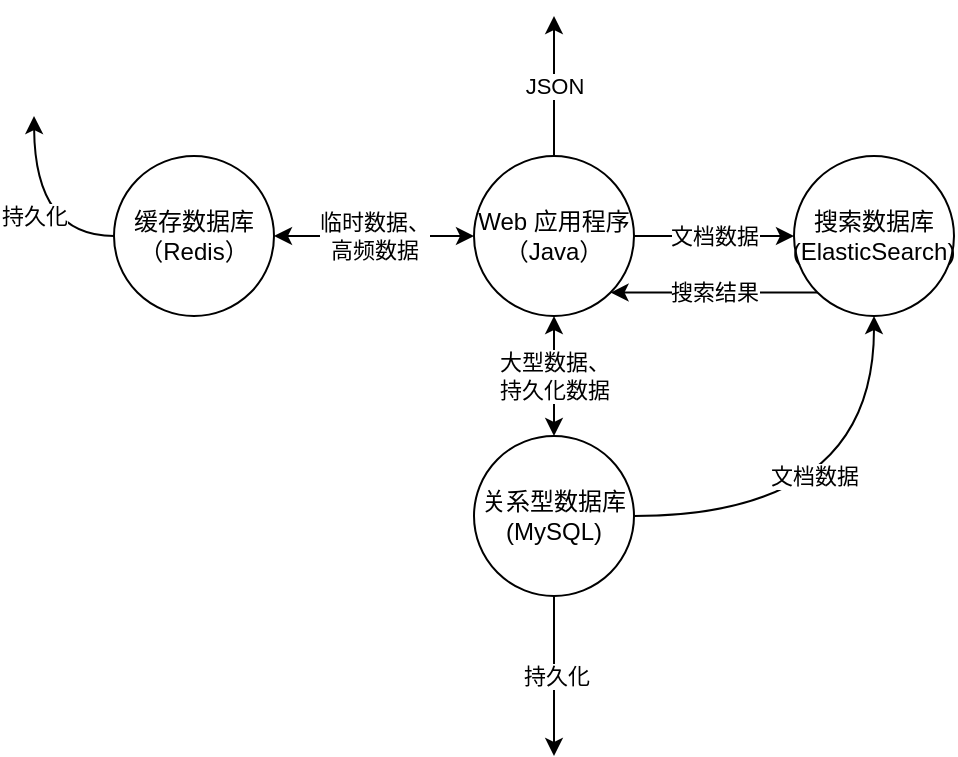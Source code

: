 <mxfile version="13.7.3" type="device"><diagram id="3w6SEwCM8Rf0CERCk7Db" name="第 1 页"><mxGraphModel dx="1037" dy="609" grid="1" gridSize="10" guides="1" tooltips="1" connect="1" arrows="1" fold="1" page="1" pageScale="1" pageWidth="827" pageHeight="1169" math="0" shadow="0"><root><mxCell id="0"/><mxCell id="1" parent="0"/><mxCell id="p7leMoi7GgQNcOZfKyAk-6" value="JSON" style="edgeStyle=orthogonalEdgeStyle;rounded=0;orthogonalLoop=1;jettySize=auto;html=1;exitX=0.5;exitY=0;exitDx=0;exitDy=0;" parent="1" source="p7leMoi7GgQNcOZfKyAk-1" edge="1"><mxGeometry relative="1" as="geometry"><mxPoint x="380" y="90" as="targetPoint"/></mxGeometry></mxCell><mxCell id="p7leMoi7GgQNcOZfKyAk-7" value="临时数据、&lt;br&gt;高频数据" style="edgeStyle=orthogonalEdgeStyle;rounded=0;orthogonalLoop=1;jettySize=auto;html=1;exitX=0;exitY=0.5;exitDx=0;exitDy=0;entryX=1;entryY=0.5;entryDx=0;entryDy=0;startArrow=classic;startFill=1;" parent="1" source="p7leMoi7GgQNcOZfKyAk-1" target="p7leMoi7GgQNcOZfKyAk-2" edge="1"><mxGeometry relative="1" as="geometry"/></mxCell><mxCell id="p7leMoi7GgQNcOZfKyAk-14" value="文档数据" style="edgeStyle=orthogonalEdgeStyle;curved=1;rounded=0;orthogonalLoop=1;jettySize=auto;html=1;exitX=1;exitY=0.5;exitDx=0;exitDy=0;entryX=0;entryY=0.5;entryDx=0;entryDy=0;" parent="1" source="p7leMoi7GgQNcOZfKyAk-1" target="p7leMoi7GgQNcOZfKyAk-8" edge="1"><mxGeometry relative="1" as="geometry"/></mxCell><mxCell id="p7leMoi7GgQNcOZfKyAk-1" value="Web 应用程序&lt;br&gt;（Java）" style="ellipse;whiteSpace=wrap;html=1;aspect=fixed;" parent="1" vertex="1"><mxGeometry x="340" y="160" width="80" height="80" as="geometry"/></mxCell><mxCell id="p7leMoi7GgQNcOZfKyAk-12" value="持久化" style="edgeStyle=orthogonalEdgeStyle;curved=1;rounded=0;orthogonalLoop=1;jettySize=auto;html=1;" parent="1" source="p7leMoi7GgQNcOZfKyAk-2" edge="1"><mxGeometry relative="1" as="geometry"><mxPoint x="120" y="140" as="targetPoint"/></mxGeometry></mxCell><mxCell id="p7leMoi7GgQNcOZfKyAk-2" value="缓存数据库&lt;br&gt;（Redis）" style="ellipse;whiteSpace=wrap;html=1;aspect=fixed;" parent="1" vertex="1"><mxGeometry x="160" y="160" width="80" height="80" as="geometry"/></mxCell><mxCell id="p7leMoi7GgQNcOZfKyAk-16" value="搜索结果" style="edgeStyle=orthogonalEdgeStyle;curved=1;rounded=0;orthogonalLoop=1;jettySize=auto;html=1;exitX=0;exitY=1;exitDx=0;exitDy=0;entryX=1;entryY=1;entryDx=0;entryDy=0;startArrow=none;startFill=0;" parent="1" source="p7leMoi7GgQNcOZfKyAk-8" target="p7leMoi7GgQNcOZfKyAk-1" edge="1"><mxGeometry relative="1" as="geometry"/></mxCell><mxCell id="p7leMoi7GgQNcOZfKyAk-8" value="搜索数据库&lt;br&gt;(ElasticSearch)" style="ellipse;whiteSpace=wrap;html=1;aspect=fixed;" parent="1" vertex="1"><mxGeometry x="500" y="160" width="80" height="80" as="geometry"/></mxCell><mxCell id="p7leMoi7GgQNcOZfKyAk-10" value="文档数据" style="edgeStyle=orthogonalEdgeStyle;rounded=0;orthogonalLoop=1;jettySize=auto;html=1;entryX=0.5;entryY=1;entryDx=0;entryDy=0;curved=1;" parent="1" source="p7leMoi7GgQNcOZfKyAk-9" target="p7leMoi7GgQNcOZfKyAk-8" edge="1"><mxGeometry x="-0.182" y="20" relative="1" as="geometry"><mxPoint as="offset"/></mxGeometry></mxCell><mxCell id="p7leMoi7GgQNcOZfKyAk-11" value="大型数据、&lt;br&gt;持久化数据" style="edgeStyle=orthogonalEdgeStyle;curved=1;rounded=0;orthogonalLoop=1;jettySize=auto;html=1;exitX=0.5;exitY=0;exitDx=0;exitDy=0;entryX=0.5;entryY=1;entryDx=0;entryDy=0;startArrow=classic;startFill=1;" parent="1" source="p7leMoi7GgQNcOZfKyAk-9" target="p7leMoi7GgQNcOZfKyAk-1" edge="1"><mxGeometry relative="1" as="geometry"/></mxCell><mxCell id="p7leMoi7GgQNcOZfKyAk-15" value="持久化" style="edgeStyle=orthogonalEdgeStyle;curved=1;rounded=0;orthogonalLoop=1;jettySize=auto;html=1;exitX=0.5;exitY=1;exitDx=0;exitDy=0;startArrow=none;startFill=0;" parent="1" source="p7leMoi7GgQNcOZfKyAk-9" edge="1"><mxGeometry relative="1" as="geometry"><mxPoint x="380" y="460" as="targetPoint"/></mxGeometry></mxCell><mxCell id="p7leMoi7GgQNcOZfKyAk-9" value="关系型数据库&lt;br&gt;(MySQL)" style="ellipse;whiteSpace=wrap;html=1;aspect=fixed;" parent="1" vertex="1"><mxGeometry x="340" y="300" width="80" height="80" as="geometry"/></mxCell></root></mxGraphModel></diagram></mxfile>